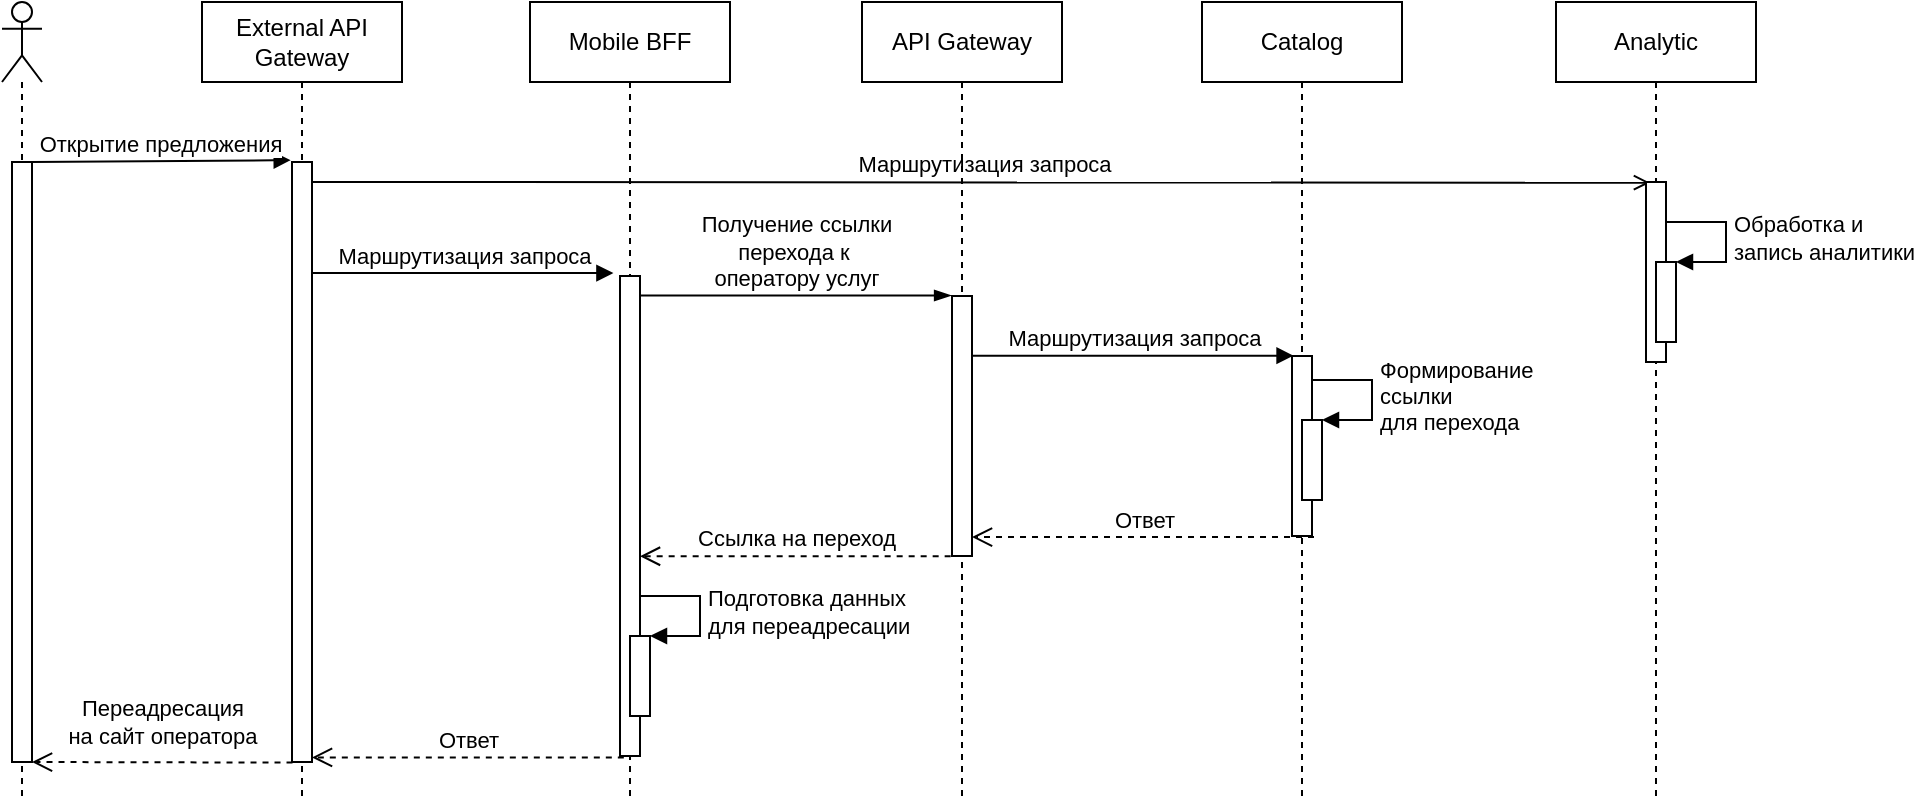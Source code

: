 <mxfile>
    <diagram id="lTbygE6mmEBvN5XrSG2k" name="Страница 1">
        <mxGraphModel dx="839" dy="795" grid="1" gridSize="10" guides="1" tooltips="1" connect="1" arrows="1" fold="1" page="1" pageScale="1" pageWidth="827" pageHeight="1169" math="0" shadow="0">
            <root>
                <mxCell id="0"/>
                <mxCell id="1" parent="0"/>
                <mxCell id="3" value="" style="shape=umlLifeline;participant=umlActor;perimeter=lifelinePerimeter;whiteSpace=wrap;html=1;container=1;collapsible=0;recursiveResize=0;verticalAlign=top;spacingTop=36;outlineConnect=0;" parent="1" vertex="1">
                    <mxGeometry x="50" y="80" width="20" height="400" as="geometry"/>
                </mxCell>
                <mxCell id="5" value="" style="html=1;points=[];perimeter=orthogonalPerimeter;" parent="3" vertex="1">
                    <mxGeometry x="5" y="80" width="10" height="300" as="geometry"/>
                </mxCell>
                <mxCell id="23" value="Открытие предложения" style="html=1;verticalAlign=bottom;endArrow=block;entryX=-0.064;entryY=-0.003;entryDx=0;entryDy=0;entryPerimeter=0;" parent="1" target="31" edge="1">
                    <mxGeometry relative="1" as="geometry">
                        <mxPoint x="65" y="160" as="sourcePoint"/>
                        <mxPoint x="195" y="160.0" as="targetPoint"/>
                    </mxGeometry>
                </mxCell>
                <mxCell id="27" value="External API Gateway" style="shape=umlLifeline;perimeter=lifelinePerimeter;whiteSpace=wrap;html=1;container=1;collapsible=0;recursiveResize=0;outlineConnect=0;" parent="1" vertex="1">
                    <mxGeometry x="150" y="80" width="100" height="400" as="geometry"/>
                </mxCell>
                <mxCell id="31" value="" style="html=1;points=[];perimeter=orthogonalPerimeter;" parent="27" vertex="1">
                    <mxGeometry x="45" y="80" width="10" height="300" as="geometry"/>
                </mxCell>
                <mxCell id="48" value="Маршрутизация запроса" style="html=1;verticalAlign=bottom;endArrow=open;entryX=0.198;entryY=0.004;entryDx=0;entryDy=0;entryPerimeter=0;endFill=0;" edge="1" parent="27" target="49">
                    <mxGeometry x="0.005" width="80" relative="1" as="geometry">
                        <mxPoint x="55" y="90.0" as="sourcePoint"/>
                        <mxPoint x="720" y="90" as="targetPoint"/>
                        <mxPoint as="offset"/>
                    </mxGeometry>
                </mxCell>
                <mxCell id="28" value="Mobile BFF" style="shape=umlLifeline;perimeter=lifelinePerimeter;whiteSpace=wrap;html=1;container=1;collapsible=0;recursiveResize=0;outlineConnect=0;" parent="1" vertex="1">
                    <mxGeometry x="314" y="80" width="100" height="400" as="geometry"/>
                </mxCell>
                <mxCell id="32" value="" style="html=1;points=[];perimeter=orthogonalPerimeter;" parent="28" vertex="1">
                    <mxGeometry x="45" y="137" width="10" height="240" as="geometry"/>
                </mxCell>
                <mxCell id="46" value="" style="html=1;points=[];perimeter=orthogonalPerimeter;" parent="28" vertex="1">
                    <mxGeometry x="50" y="317" width="10" height="40" as="geometry"/>
                </mxCell>
                <mxCell id="47" value="Подготовка данных&lt;br&gt;для переадресации" style="edgeStyle=orthogonalEdgeStyle;html=1;align=left;spacingLeft=2;endArrow=block;rounded=0;entryX=1;entryY=0;" parent="28" target="46" edge="1">
                    <mxGeometry relative="1" as="geometry">
                        <mxPoint x="55" y="297" as="sourcePoint"/>
                        <Array as="points">
                            <mxPoint x="85" y="297"/>
                        </Array>
                    </mxGeometry>
                </mxCell>
                <mxCell id="29" value="Catalog" style="shape=umlLifeline;perimeter=lifelinePerimeter;whiteSpace=wrap;html=1;container=1;collapsible=0;recursiveResize=0;outlineConnect=0;" parent="1" vertex="1">
                    <mxGeometry x="650" y="80" width="100" height="400" as="geometry"/>
                </mxCell>
                <mxCell id="33" value="" style="html=1;points=[];perimeter=orthogonalPerimeter;" parent="29" vertex="1">
                    <mxGeometry x="45" y="177" width="10" height="90" as="geometry"/>
                </mxCell>
                <mxCell id="40" value="" style="html=1;points=[];perimeter=orthogonalPerimeter;" parent="29" vertex="1">
                    <mxGeometry x="50" y="209" width="10" height="40" as="geometry"/>
                </mxCell>
                <mxCell id="41" value="Формирование &lt;br&gt;ссылки&lt;br&gt;для перехода" style="edgeStyle=orthogonalEdgeStyle;html=1;align=left;spacingLeft=2;endArrow=block;rounded=0;entryX=1;entryY=0;" parent="29" target="40" edge="1">
                    <mxGeometry relative="1" as="geometry">
                        <mxPoint x="55" y="189" as="sourcePoint"/>
                        <Array as="points">
                            <mxPoint x="85" y="189"/>
                        </Array>
                    </mxGeometry>
                </mxCell>
                <mxCell id="30" value="Analytic" style="shape=umlLifeline;perimeter=lifelinePerimeter;whiteSpace=wrap;html=1;container=1;collapsible=0;recursiveResize=0;outlineConnect=0;" parent="1" vertex="1">
                    <mxGeometry x="827" y="80" width="100" height="400" as="geometry"/>
                </mxCell>
                <mxCell id="49" value="" style="html=1;points=[];perimeter=orthogonalPerimeter;" vertex="1" parent="30">
                    <mxGeometry x="45" y="90" width="10" height="90" as="geometry"/>
                </mxCell>
                <mxCell id="50" value="" style="html=1;points=[];perimeter=orthogonalPerimeter;" vertex="1" parent="30">
                    <mxGeometry x="50" y="130" width="10" height="40" as="geometry"/>
                </mxCell>
                <mxCell id="51" value="Обработка и&lt;br&gt;запись аналитики" style="edgeStyle=orthogonalEdgeStyle;html=1;align=left;spacingLeft=2;endArrow=block;rounded=0;entryX=1;entryY=0;" edge="1" target="50" parent="30">
                    <mxGeometry x="-0.002" relative="1" as="geometry">
                        <mxPoint x="55" y="110" as="sourcePoint"/>
                        <Array as="points">
                            <mxPoint x="85" y="110"/>
                        </Array>
                        <mxPoint as="offset"/>
                    </mxGeometry>
                </mxCell>
                <mxCell id="35" value="Маршрутизация запроса" style="html=1;verticalAlign=bottom;endArrow=block;entryX=-0.329;entryY=-0.006;entryDx=0;entryDy=0;entryPerimeter=0;" parent="1" source="31" edge="1" target="32">
                    <mxGeometry x="0.005" width="80" relative="1" as="geometry">
                        <mxPoint x="210" y="180" as="sourcePoint"/>
                        <mxPoint x="360" y="180" as="targetPoint"/>
                        <mxPoint as="offset"/>
                    </mxGeometry>
                </mxCell>
                <mxCell id="36" value="Получение ссылки&lt;br&gt;перехода к&amp;nbsp;&lt;br&gt;оператору услуг" style="html=1;verticalAlign=bottom;endArrow=blockThin;entryX=-0.045;entryY=-0.002;entryDx=0;entryDy=0;entryPerimeter=0;endFill=1;" parent="1" source="32" target="38" edge="1">
                    <mxGeometry width="80" relative="1" as="geometry">
                        <mxPoint x="400" y="227" as="sourcePoint"/>
                        <mxPoint x="570.45" y="227" as="targetPoint"/>
                        <mxPoint as="offset"/>
                    </mxGeometry>
                </mxCell>
                <mxCell id="37" value="API Gateway" style="shape=umlLifeline;perimeter=lifelinePerimeter;whiteSpace=wrap;html=1;container=1;collapsible=0;recursiveResize=0;outlineConnect=0;" parent="1" vertex="1">
                    <mxGeometry x="480" y="80" width="100" height="400" as="geometry"/>
                </mxCell>
                <mxCell id="38" value="" style="html=1;points=[];perimeter=orthogonalPerimeter;" parent="37" vertex="1">
                    <mxGeometry x="45" y="147" width="10" height="130" as="geometry"/>
                </mxCell>
                <mxCell id="39" value="Маршрутизация запроса" style="html=1;verticalAlign=bottom;endArrow=block;entryX=0.078;entryY=-0.002;entryDx=0;entryDy=0;entryPerimeter=0;" parent="1" source="38" target="33" edge="1">
                    <mxGeometry width="80" relative="1" as="geometry">
                        <mxPoint x="590" y="257" as="sourcePoint"/>
                        <mxPoint x="690" y="257" as="targetPoint"/>
                        <mxPoint as="offset"/>
                    </mxGeometry>
                </mxCell>
                <mxCell id="42" value="Ответ" style="html=1;verticalAlign=bottom;endArrow=open;dashed=1;endSize=8;exitX=1.1;exitY=1.006;exitDx=0;exitDy=0;exitPerimeter=0;" parent="1" source="33" target="38" edge="1">
                    <mxGeometry relative="1" as="geometry">
                        <mxPoint x="560" y="347" as="targetPoint"/>
                        <mxPoint x="694.5" y="347" as="sourcePoint"/>
                    </mxGeometry>
                </mxCell>
                <mxCell id="43" value="Ссылка на переход" style="html=1;verticalAlign=bottom;endArrow=open;dashed=1;endSize=8;exitX=-0.067;exitY=1.001;exitDx=0;exitDy=0;exitPerimeter=0;" parent="1" source="38" target="32" edge="1">
                    <mxGeometry x="-0.009" relative="1" as="geometry">
                        <mxPoint x="390" y="358" as="targetPoint"/>
                        <mxPoint x="510" y="358" as="sourcePoint"/>
                        <mxPoint as="offset"/>
                    </mxGeometry>
                </mxCell>
                <mxCell id="45" value="" style="html=1;verticalAlign=bottom;endArrow=open;dashed=1;endSize=8;exitX=0.026;exitY=1.001;exitDx=0;exitDy=0;exitPerimeter=0;" parent="1" source="31" target="5" edge="1">
                    <mxGeometry relative="1" as="geometry">
                        <mxPoint x="80" y="340" as="targetPoint"/>
                        <mxPoint x="170" y="340" as="sourcePoint"/>
                    </mxGeometry>
                </mxCell>
                <mxCell id="52" value="Переадресация&lt;br&gt;на сайт оператора" style="edgeLabel;html=1;align=center;verticalAlign=middle;resizable=0;points=[];" vertex="1" connectable="0" parent="45">
                    <mxGeometry x="0.131" y="-2" relative="1" as="geometry">
                        <mxPoint x="8" y="-18" as="offset"/>
                    </mxGeometry>
                </mxCell>
                <mxCell id="44" value="Ответ" style="html=1;verticalAlign=bottom;endArrow=open;dashed=1;endSize=8;exitX=0.191;exitY=1.003;exitDx=0;exitDy=0;exitPerimeter=0;" parent="1" source="32" target="31" edge="1">
                    <mxGeometry relative="1" as="geometry">
                        <mxPoint x="220" y="330" as="targetPoint"/>
                        <mxPoint x="359" y="330.0" as="sourcePoint"/>
                    </mxGeometry>
                </mxCell>
            </root>
        </mxGraphModel>
    </diagram>
</mxfile>